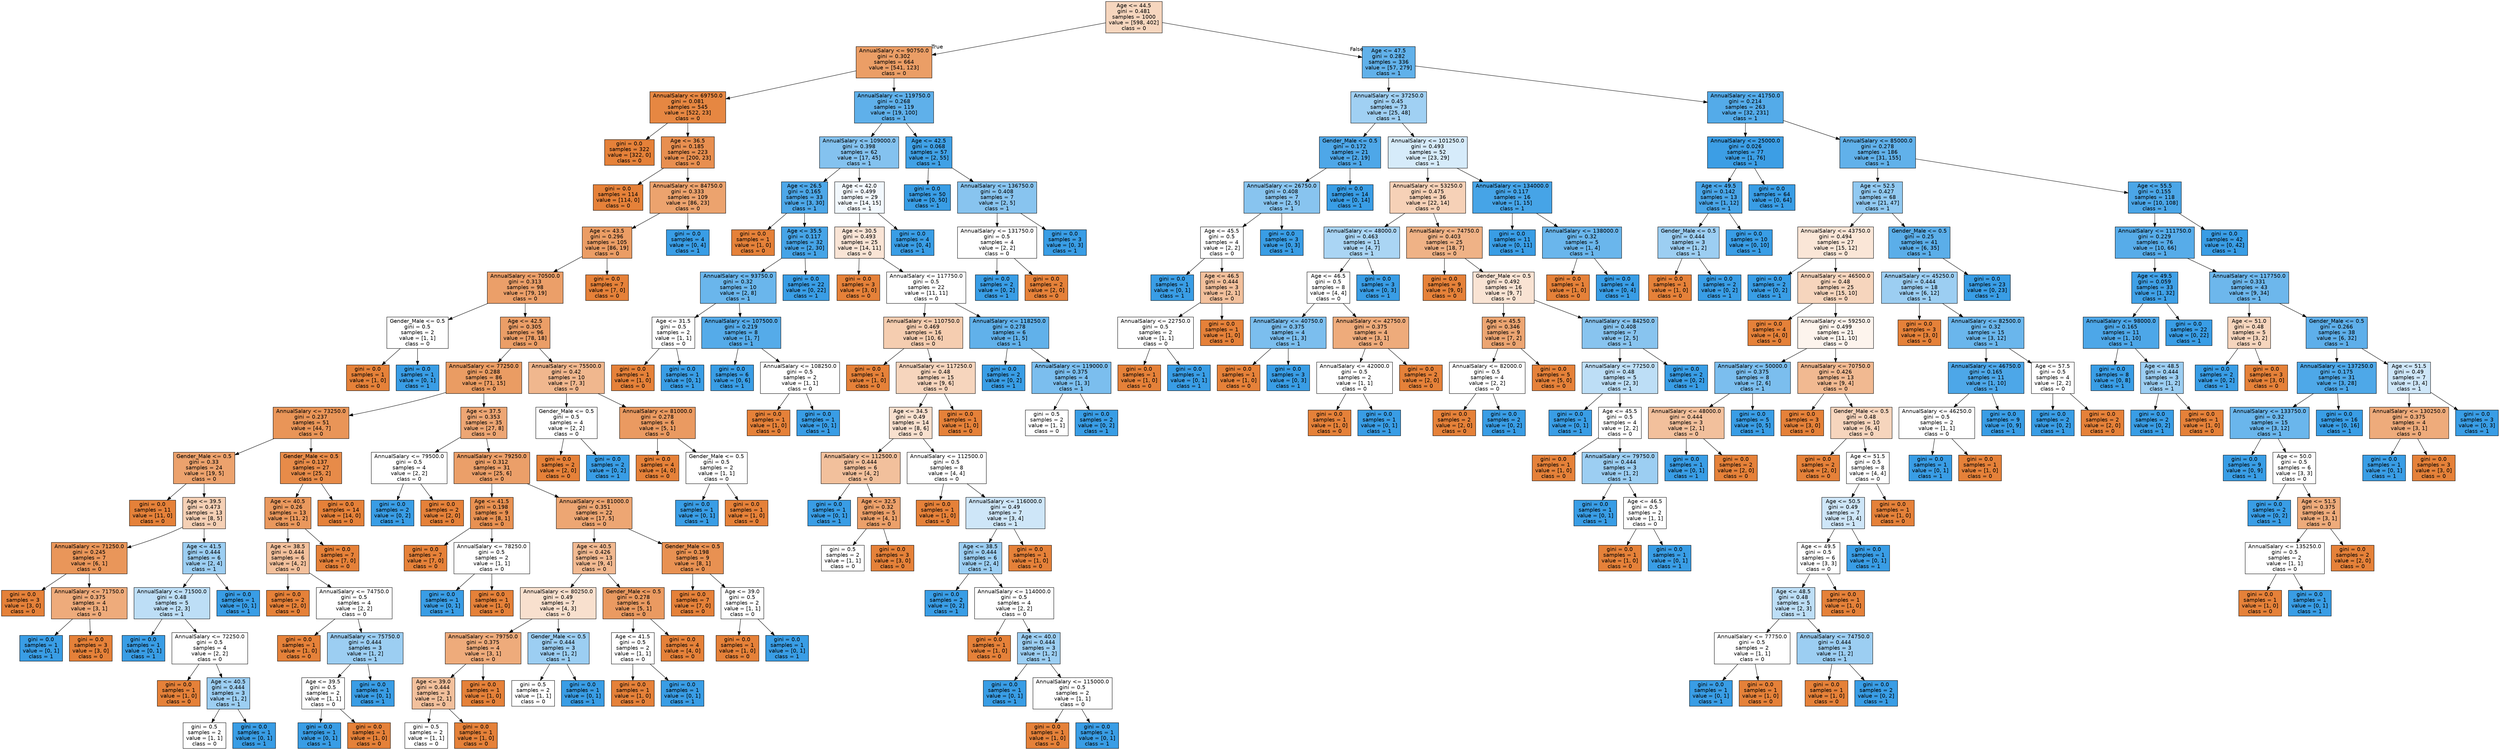 digraph Tree {
node [shape=box, style="filled", color="black", fontname="helvetica"] ;
edge [fontname="helvetica"] ;
0 [label="Age <= 44.5\ngini = 0.481\nsamples = 1000\nvalue = [598, 402]\nclass = 0", fillcolor="#f6d6be"] ;
1 [label="AnnualSalary <= 90750.0\ngini = 0.302\nsamples = 664\nvalue = [541, 123]\nclass = 0", fillcolor="#eb9e66"] ;
0 -> 1 [labeldistance=2.5, labelangle=45, headlabel="True"] ;
2 [label="AnnualSalary <= 69750.0\ngini = 0.081\nsamples = 545\nvalue = [522, 23]\nclass = 0", fillcolor="#e68742"] ;
1 -> 2 ;
3 [label="gini = 0.0\nsamples = 322\nvalue = [322, 0]\nclass = 0", fillcolor="#e58139"] ;
2 -> 3 ;
4 [label="Age <= 36.5\ngini = 0.185\nsamples = 223\nvalue = [200, 23]\nclass = 0", fillcolor="#e88f50"] ;
2 -> 4 ;
5 [label="gini = 0.0\nsamples = 114\nvalue = [114, 0]\nclass = 0", fillcolor="#e58139"] ;
4 -> 5 ;
6 [label="AnnualSalary <= 84750.0\ngini = 0.333\nsamples = 109\nvalue = [86, 23]\nclass = 0", fillcolor="#eca36e"] ;
4 -> 6 ;
7 [label="Age <= 43.5\ngini = 0.296\nsamples = 105\nvalue = [86, 19]\nclass = 0", fillcolor="#eb9d65"] ;
6 -> 7 ;
8 [label="AnnualSalary <= 70500.0\ngini = 0.313\nsamples = 98\nvalue = [79, 19]\nclass = 0", fillcolor="#eb9f69"] ;
7 -> 8 ;
9 [label="Gender_Male <= 0.5\ngini = 0.5\nsamples = 2\nvalue = [1, 1]\nclass = 0", fillcolor="#ffffff"] ;
8 -> 9 ;
10 [label="gini = 0.0\nsamples = 1\nvalue = [1, 0]\nclass = 0", fillcolor="#e58139"] ;
9 -> 10 ;
11 [label="gini = 0.0\nsamples = 1\nvalue = [0, 1]\nclass = 1", fillcolor="#399de5"] ;
9 -> 11 ;
12 [label="Age <= 42.5\ngini = 0.305\nsamples = 96\nvalue = [78, 18]\nclass = 0", fillcolor="#eb9e67"] ;
8 -> 12 ;
13 [label="AnnualSalary <= 77250.0\ngini = 0.288\nsamples = 86\nvalue = [71, 15]\nclass = 0", fillcolor="#ea9c63"] ;
12 -> 13 ;
14 [label="AnnualSalary <= 73250.0\ngini = 0.237\nsamples = 51\nvalue = [44, 7]\nclass = 0", fillcolor="#e99558"] ;
13 -> 14 ;
15 [label="Gender_Male <= 0.5\ngini = 0.33\nsamples = 24\nvalue = [19, 5]\nclass = 0", fillcolor="#eca26d"] ;
14 -> 15 ;
16 [label="gini = 0.0\nsamples = 11\nvalue = [11, 0]\nclass = 0", fillcolor="#e58139"] ;
15 -> 16 ;
17 [label="Age <= 39.5\ngini = 0.473\nsamples = 13\nvalue = [8, 5]\nclass = 0", fillcolor="#f5d0b5"] ;
15 -> 17 ;
18 [label="AnnualSalary <= 71250.0\ngini = 0.245\nsamples = 7\nvalue = [6, 1]\nclass = 0", fillcolor="#e9965a"] ;
17 -> 18 ;
19 [label="gini = 0.0\nsamples = 3\nvalue = [3, 0]\nclass = 0", fillcolor="#e58139"] ;
18 -> 19 ;
20 [label="AnnualSalary <= 71750.0\ngini = 0.375\nsamples = 4\nvalue = [3, 1]\nclass = 0", fillcolor="#eeab7b"] ;
18 -> 20 ;
21 [label="gini = 0.0\nsamples = 1\nvalue = [0, 1]\nclass = 1", fillcolor="#399de5"] ;
20 -> 21 ;
22 [label="gini = 0.0\nsamples = 3\nvalue = [3, 0]\nclass = 0", fillcolor="#e58139"] ;
20 -> 22 ;
23 [label="Age <= 41.5\ngini = 0.444\nsamples = 6\nvalue = [2, 4]\nclass = 1", fillcolor="#9ccef2"] ;
17 -> 23 ;
24 [label="AnnualSalary <= 71500.0\ngini = 0.48\nsamples = 5\nvalue = [2, 3]\nclass = 1", fillcolor="#bddef6"] ;
23 -> 24 ;
25 [label="gini = 0.0\nsamples = 1\nvalue = [0, 1]\nclass = 1", fillcolor="#399de5"] ;
24 -> 25 ;
26 [label="AnnualSalary <= 72250.0\ngini = 0.5\nsamples = 4\nvalue = [2, 2]\nclass = 0", fillcolor="#ffffff"] ;
24 -> 26 ;
27 [label="gini = 0.0\nsamples = 1\nvalue = [1, 0]\nclass = 0", fillcolor="#e58139"] ;
26 -> 27 ;
28 [label="Age <= 40.5\ngini = 0.444\nsamples = 3\nvalue = [1, 2]\nclass = 1", fillcolor="#9ccef2"] ;
26 -> 28 ;
29 [label="gini = 0.5\nsamples = 2\nvalue = [1, 1]\nclass = 0", fillcolor="#ffffff"] ;
28 -> 29 ;
30 [label="gini = 0.0\nsamples = 1\nvalue = [0, 1]\nclass = 1", fillcolor="#399de5"] ;
28 -> 30 ;
31 [label="gini = 0.0\nsamples = 1\nvalue = [0, 1]\nclass = 1", fillcolor="#399de5"] ;
23 -> 31 ;
32 [label="Gender_Male <= 0.5\ngini = 0.137\nsamples = 27\nvalue = [25, 2]\nclass = 0", fillcolor="#e78b49"] ;
14 -> 32 ;
33 [label="Age <= 40.5\ngini = 0.26\nsamples = 13\nvalue = [11, 2]\nclass = 0", fillcolor="#ea985d"] ;
32 -> 33 ;
34 [label="Age <= 38.5\ngini = 0.444\nsamples = 6\nvalue = [4, 2]\nclass = 0", fillcolor="#f2c09c"] ;
33 -> 34 ;
35 [label="gini = 0.0\nsamples = 2\nvalue = [2, 0]\nclass = 0", fillcolor="#e58139"] ;
34 -> 35 ;
36 [label="AnnualSalary <= 74750.0\ngini = 0.5\nsamples = 4\nvalue = [2, 2]\nclass = 0", fillcolor="#ffffff"] ;
34 -> 36 ;
37 [label="gini = 0.0\nsamples = 1\nvalue = [1, 0]\nclass = 0", fillcolor="#e58139"] ;
36 -> 37 ;
38 [label="AnnualSalary <= 75750.0\ngini = 0.444\nsamples = 3\nvalue = [1, 2]\nclass = 1", fillcolor="#9ccef2"] ;
36 -> 38 ;
39 [label="Age <= 39.5\ngini = 0.5\nsamples = 2\nvalue = [1, 1]\nclass = 0", fillcolor="#ffffff"] ;
38 -> 39 ;
40 [label="gini = 0.0\nsamples = 1\nvalue = [0, 1]\nclass = 1", fillcolor="#399de5"] ;
39 -> 40 ;
41 [label="gini = 0.0\nsamples = 1\nvalue = [1, 0]\nclass = 0", fillcolor="#e58139"] ;
39 -> 41 ;
42 [label="gini = 0.0\nsamples = 1\nvalue = [0, 1]\nclass = 1", fillcolor="#399de5"] ;
38 -> 42 ;
43 [label="gini = 0.0\nsamples = 7\nvalue = [7, 0]\nclass = 0", fillcolor="#e58139"] ;
33 -> 43 ;
44 [label="gini = 0.0\nsamples = 14\nvalue = [14, 0]\nclass = 0", fillcolor="#e58139"] ;
32 -> 44 ;
45 [label="Age <= 37.5\ngini = 0.353\nsamples = 35\nvalue = [27, 8]\nclass = 0", fillcolor="#eda674"] ;
13 -> 45 ;
46 [label="AnnualSalary <= 79500.0\ngini = 0.5\nsamples = 4\nvalue = [2, 2]\nclass = 0", fillcolor="#ffffff"] ;
45 -> 46 ;
47 [label="gini = 0.0\nsamples = 2\nvalue = [0, 2]\nclass = 1", fillcolor="#399de5"] ;
46 -> 47 ;
48 [label="gini = 0.0\nsamples = 2\nvalue = [2, 0]\nclass = 0", fillcolor="#e58139"] ;
46 -> 48 ;
49 [label="AnnualSalary <= 79250.0\ngini = 0.312\nsamples = 31\nvalue = [25, 6]\nclass = 0", fillcolor="#eb9f69"] ;
45 -> 49 ;
50 [label="Age <= 41.5\ngini = 0.198\nsamples = 9\nvalue = [8, 1]\nclass = 0", fillcolor="#e89152"] ;
49 -> 50 ;
51 [label="gini = 0.0\nsamples = 7\nvalue = [7, 0]\nclass = 0", fillcolor="#e58139"] ;
50 -> 51 ;
52 [label="AnnualSalary <= 78250.0\ngini = 0.5\nsamples = 2\nvalue = [1, 1]\nclass = 0", fillcolor="#ffffff"] ;
50 -> 52 ;
53 [label="gini = 0.0\nsamples = 1\nvalue = [0, 1]\nclass = 1", fillcolor="#399de5"] ;
52 -> 53 ;
54 [label="gini = 0.0\nsamples = 1\nvalue = [1, 0]\nclass = 0", fillcolor="#e58139"] ;
52 -> 54 ;
55 [label="AnnualSalary <= 81000.0\ngini = 0.351\nsamples = 22\nvalue = [17, 5]\nclass = 0", fillcolor="#eda673"] ;
49 -> 55 ;
56 [label="Age <= 40.5\ngini = 0.426\nsamples = 13\nvalue = [9, 4]\nclass = 0", fillcolor="#f1b991"] ;
55 -> 56 ;
57 [label="AnnualSalary <= 80250.0\ngini = 0.49\nsamples = 7\nvalue = [4, 3]\nclass = 0", fillcolor="#f8e0ce"] ;
56 -> 57 ;
58 [label="AnnualSalary <= 79750.0\ngini = 0.375\nsamples = 4\nvalue = [3, 1]\nclass = 0", fillcolor="#eeab7b"] ;
57 -> 58 ;
59 [label="Age <= 39.0\ngini = 0.444\nsamples = 3\nvalue = [2, 1]\nclass = 0", fillcolor="#f2c09c"] ;
58 -> 59 ;
60 [label="gini = 0.5\nsamples = 2\nvalue = [1, 1]\nclass = 0", fillcolor="#ffffff"] ;
59 -> 60 ;
61 [label="gini = 0.0\nsamples = 1\nvalue = [1, 0]\nclass = 0", fillcolor="#e58139"] ;
59 -> 61 ;
62 [label="gini = 0.0\nsamples = 1\nvalue = [1, 0]\nclass = 0", fillcolor="#e58139"] ;
58 -> 62 ;
63 [label="Gender_Male <= 0.5\ngini = 0.444\nsamples = 3\nvalue = [1, 2]\nclass = 1", fillcolor="#9ccef2"] ;
57 -> 63 ;
64 [label="gini = 0.5\nsamples = 2\nvalue = [1, 1]\nclass = 0", fillcolor="#ffffff"] ;
63 -> 64 ;
65 [label="gini = 0.0\nsamples = 1\nvalue = [0, 1]\nclass = 1", fillcolor="#399de5"] ;
63 -> 65 ;
66 [label="Gender_Male <= 0.5\ngini = 0.278\nsamples = 6\nvalue = [5, 1]\nclass = 0", fillcolor="#ea9a61"] ;
56 -> 66 ;
67 [label="Age <= 41.5\ngini = 0.5\nsamples = 2\nvalue = [1, 1]\nclass = 0", fillcolor="#ffffff"] ;
66 -> 67 ;
68 [label="gini = 0.0\nsamples = 1\nvalue = [1, 0]\nclass = 0", fillcolor="#e58139"] ;
67 -> 68 ;
69 [label="gini = 0.0\nsamples = 1\nvalue = [0, 1]\nclass = 1", fillcolor="#399de5"] ;
67 -> 69 ;
70 [label="gini = 0.0\nsamples = 4\nvalue = [4, 0]\nclass = 0", fillcolor="#e58139"] ;
66 -> 70 ;
71 [label="Gender_Male <= 0.5\ngini = 0.198\nsamples = 9\nvalue = [8, 1]\nclass = 0", fillcolor="#e89152"] ;
55 -> 71 ;
72 [label="gini = 0.0\nsamples = 7\nvalue = [7, 0]\nclass = 0", fillcolor="#e58139"] ;
71 -> 72 ;
73 [label="Age <= 39.0\ngini = 0.5\nsamples = 2\nvalue = [1, 1]\nclass = 0", fillcolor="#ffffff"] ;
71 -> 73 ;
74 [label="gini = 0.0\nsamples = 1\nvalue = [1, 0]\nclass = 0", fillcolor="#e58139"] ;
73 -> 74 ;
75 [label="gini = 0.0\nsamples = 1\nvalue = [0, 1]\nclass = 1", fillcolor="#399de5"] ;
73 -> 75 ;
76 [label="AnnualSalary <= 75500.0\ngini = 0.42\nsamples = 10\nvalue = [7, 3]\nclass = 0", fillcolor="#f0b78e"] ;
12 -> 76 ;
77 [label="Gender_Male <= 0.5\ngini = 0.5\nsamples = 4\nvalue = [2, 2]\nclass = 0", fillcolor="#ffffff"] ;
76 -> 77 ;
78 [label="gini = 0.0\nsamples = 2\nvalue = [2, 0]\nclass = 0", fillcolor="#e58139"] ;
77 -> 78 ;
79 [label="gini = 0.0\nsamples = 2\nvalue = [0, 2]\nclass = 1", fillcolor="#399de5"] ;
77 -> 79 ;
80 [label="AnnualSalary <= 81000.0\ngini = 0.278\nsamples = 6\nvalue = [5, 1]\nclass = 0", fillcolor="#ea9a61"] ;
76 -> 80 ;
81 [label="gini = 0.0\nsamples = 4\nvalue = [4, 0]\nclass = 0", fillcolor="#e58139"] ;
80 -> 81 ;
82 [label="Gender_Male <= 0.5\ngini = 0.5\nsamples = 2\nvalue = [1, 1]\nclass = 0", fillcolor="#ffffff"] ;
80 -> 82 ;
83 [label="gini = 0.0\nsamples = 1\nvalue = [0, 1]\nclass = 1", fillcolor="#399de5"] ;
82 -> 83 ;
84 [label="gini = 0.0\nsamples = 1\nvalue = [1, 0]\nclass = 0", fillcolor="#e58139"] ;
82 -> 84 ;
85 [label="gini = 0.0\nsamples = 7\nvalue = [7, 0]\nclass = 0", fillcolor="#e58139"] ;
7 -> 85 ;
86 [label="gini = 0.0\nsamples = 4\nvalue = [0, 4]\nclass = 1", fillcolor="#399de5"] ;
6 -> 86 ;
87 [label="AnnualSalary <= 119750.0\ngini = 0.268\nsamples = 119\nvalue = [19, 100]\nclass = 1", fillcolor="#5fb0ea"] ;
1 -> 87 ;
88 [label="AnnualSalary <= 109000.0\ngini = 0.398\nsamples = 62\nvalue = [17, 45]\nclass = 1", fillcolor="#84c2ef"] ;
87 -> 88 ;
89 [label="Age <= 26.5\ngini = 0.165\nsamples = 33\nvalue = [3, 30]\nclass = 1", fillcolor="#4da7e8"] ;
88 -> 89 ;
90 [label="gini = 0.0\nsamples = 1\nvalue = [1, 0]\nclass = 0", fillcolor="#e58139"] ;
89 -> 90 ;
91 [label="Age <= 35.5\ngini = 0.117\nsamples = 32\nvalue = [2, 30]\nclass = 1", fillcolor="#46a4e7"] ;
89 -> 91 ;
92 [label="AnnualSalary <= 93750.0\ngini = 0.32\nsamples = 10\nvalue = [2, 8]\nclass = 1", fillcolor="#6ab6ec"] ;
91 -> 92 ;
93 [label="Age <= 31.5\ngini = 0.5\nsamples = 2\nvalue = [1, 1]\nclass = 0", fillcolor="#ffffff"] ;
92 -> 93 ;
94 [label="gini = 0.0\nsamples = 1\nvalue = [1, 0]\nclass = 0", fillcolor="#e58139"] ;
93 -> 94 ;
95 [label="gini = 0.0\nsamples = 1\nvalue = [0, 1]\nclass = 1", fillcolor="#399de5"] ;
93 -> 95 ;
96 [label="AnnualSalary <= 107500.0\ngini = 0.219\nsamples = 8\nvalue = [1, 7]\nclass = 1", fillcolor="#55abe9"] ;
92 -> 96 ;
97 [label="gini = 0.0\nsamples = 6\nvalue = [0, 6]\nclass = 1", fillcolor="#399de5"] ;
96 -> 97 ;
98 [label="AnnualSalary <= 108250.0\ngini = 0.5\nsamples = 2\nvalue = [1, 1]\nclass = 0", fillcolor="#ffffff"] ;
96 -> 98 ;
99 [label="gini = 0.0\nsamples = 1\nvalue = [1, 0]\nclass = 0", fillcolor="#e58139"] ;
98 -> 99 ;
100 [label="gini = 0.0\nsamples = 1\nvalue = [0, 1]\nclass = 1", fillcolor="#399de5"] ;
98 -> 100 ;
101 [label="gini = 0.0\nsamples = 22\nvalue = [0, 22]\nclass = 1", fillcolor="#399de5"] ;
91 -> 101 ;
102 [label="Age <= 42.0\ngini = 0.499\nsamples = 29\nvalue = [14, 15]\nclass = 1", fillcolor="#f2f8fd"] ;
88 -> 102 ;
103 [label="Age <= 30.5\ngini = 0.493\nsamples = 25\nvalue = [14, 11]\nclass = 0", fillcolor="#f9e4d5"] ;
102 -> 103 ;
104 [label="gini = 0.0\nsamples = 3\nvalue = [3, 0]\nclass = 0", fillcolor="#e58139"] ;
103 -> 104 ;
105 [label="AnnualSalary <= 117750.0\ngini = 0.5\nsamples = 22\nvalue = [11, 11]\nclass = 0", fillcolor="#ffffff"] ;
103 -> 105 ;
106 [label="AnnualSalary <= 110750.0\ngini = 0.469\nsamples = 16\nvalue = [10, 6]\nclass = 0", fillcolor="#f5cdb0"] ;
105 -> 106 ;
107 [label="gini = 0.0\nsamples = 1\nvalue = [1, 0]\nclass = 0", fillcolor="#e58139"] ;
106 -> 107 ;
108 [label="AnnualSalary <= 117250.0\ngini = 0.48\nsamples = 15\nvalue = [9, 6]\nclass = 0", fillcolor="#f6d5bd"] ;
106 -> 108 ;
109 [label="Age <= 34.5\ngini = 0.49\nsamples = 14\nvalue = [8, 6]\nclass = 0", fillcolor="#f8e0ce"] ;
108 -> 109 ;
110 [label="AnnualSalary <= 112500.0\ngini = 0.444\nsamples = 6\nvalue = [4, 2]\nclass = 0", fillcolor="#f2c09c"] ;
109 -> 110 ;
111 [label="gini = 0.0\nsamples = 1\nvalue = [0, 1]\nclass = 1", fillcolor="#399de5"] ;
110 -> 111 ;
112 [label="Age <= 32.5\ngini = 0.32\nsamples = 5\nvalue = [4, 1]\nclass = 0", fillcolor="#eca06a"] ;
110 -> 112 ;
113 [label="gini = 0.5\nsamples = 2\nvalue = [1, 1]\nclass = 0", fillcolor="#ffffff"] ;
112 -> 113 ;
114 [label="gini = 0.0\nsamples = 3\nvalue = [3, 0]\nclass = 0", fillcolor="#e58139"] ;
112 -> 114 ;
115 [label="AnnualSalary <= 112500.0\ngini = 0.5\nsamples = 8\nvalue = [4, 4]\nclass = 0", fillcolor="#ffffff"] ;
109 -> 115 ;
116 [label="gini = 0.0\nsamples = 1\nvalue = [1, 0]\nclass = 0", fillcolor="#e58139"] ;
115 -> 116 ;
117 [label="AnnualSalary <= 116000.0\ngini = 0.49\nsamples = 7\nvalue = [3, 4]\nclass = 1", fillcolor="#cee6f8"] ;
115 -> 117 ;
118 [label="Age <= 38.5\ngini = 0.444\nsamples = 6\nvalue = [2, 4]\nclass = 1", fillcolor="#9ccef2"] ;
117 -> 118 ;
119 [label="gini = 0.0\nsamples = 2\nvalue = [0, 2]\nclass = 1", fillcolor="#399de5"] ;
118 -> 119 ;
120 [label="AnnualSalary <= 114000.0\ngini = 0.5\nsamples = 4\nvalue = [2, 2]\nclass = 0", fillcolor="#ffffff"] ;
118 -> 120 ;
121 [label="gini = 0.0\nsamples = 1\nvalue = [1, 0]\nclass = 0", fillcolor="#e58139"] ;
120 -> 121 ;
122 [label="Age <= 40.0\ngini = 0.444\nsamples = 3\nvalue = [1, 2]\nclass = 1", fillcolor="#9ccef2"] ;
120 -> 122 ;
123 [label="gini = 0.0\nsamples = 1\nvalue = [0, 1]\nclass = 1", fillcolor="#399de5"] ;
122 -> 123 ;
124 [label="AnnualSalary <= 115000.0\ngini = 0.5\nsamples = 2\nvalue = [1, 1]\nclass = 0", fillcolor="#ffffff"] ;
122 -> 124 ;
125 [label="gini = 0.0\nsamples = 1\nvalue = [1, 0]\nclass = 0", fillcolor="#e58139"] ;
124 -> 125 ;
126 [label="gini = 0.0\nsamples = 1\nvalue = [0, 1]\nclass = 1", fillcolor="#399de5"] ;
124 -> 126 ;
127 [label="gini = 0.0\nsamples = 1\nvalue = [1, 0]\nclass = 0", fillcolor="#e58139"] ;
117 -> 127 ;
128 [label="gini = 0.0\nsamples = 1\nvalue = [1, 0]\nclass = 0", fillcolor="#e58139"] ;
108 -> 128 ;
129 [label="AnnualSalary <= 118250.0\ngini = 0.278\nsamples = 6\nvalue = [1, 5]\nclass = 1", fillcolor="#61b1ea"] ;
105 -> 129 ;
130 [label="gini = 0.0\nsamples = 2\nvalue = [0, 2]\nclass = 1", fillcolor="#399de5"] ;
129 -> 130 ;
131 [label="AnnualSalary <= 119000.0\ngini = 0.375\nsamples = 4\nvalue = [1, 3]\nclass = 1", fillcolor="#7bbeee"] ;
129 -> 131 ;
132 [label="gini = 0.5\nsamples = 2\nvalue = [1, 1]\nclass = 0", fillcolor="#ffffff"] ;
131 -> 132 ;
133 [label="gini = 0.0\nsamples = 2\nvalue = [0, 2]\nclass = 1", fillcolor="#399de5"] ;
131 -> 133 ;
134 [label="gini = 0.0\nsamples = 4\nvalue = [0, 4]\nclass = 1", fillcolor="#399de5"] ;
102 -> 134 ;
135 [label="Age <= 42.5\ngini = 0.068\nsamples = 57\nvalue = [2, 55]\nclass = 1", fillcolor="#40a1e6"] ;
87 -> 135 ;
136 [label="gini = 0.0\nsamples = 50\nvalue = [0, 50]\nclass = 1", fillcolor="#399de5"] ;
135 -> 136 ;
137 [label="AnnualSalary <= 136750.0\ngini = 0.408\nsamples = 7\nvalue = [2, 5]\nclass = 1", fillcolor="#88c4ef"] ;
135 -> 137 ;
138 [label="AnnualSalary <= 131750.0\ngini = 0.5\nsamples = 4\nvalue = [2, 2]\nclass = 0", fillcolor="#ffffff"] ;
137 -> 138 ;
139 [label="gini = 0.0\nsamples = 2\nvalue = [0, 2]\nclass = 1", fillcolor="#399de5"] ;
138 -> 139 ;
140 [label="gini = 0.0\nsamples = 2\nvalue = [2, 0]\nclass = 0", fillcolor="#e58139"] ;
138 -> 140 ;
141 [label="gini = 0.0\nsamples = 3\nvalue = [0, 3]\nclass = 1", fillcolor="#399de5"] ;
137 -> 141 ;
142 [label="Age <= 47.5\ngini = 0.282\nsamples = 336\nvalue = [57, 279]\nclass = 1", fillcolor="#61b1ea"] ;
0 -> 142 [labeldistance=2.5, labelangle=-45, headlabel="False"] ;
143 [label="AnnualSalary <= 37250.0\ngini = 0.45\nsamples = 73\nvalue = [25, 48]\nclass = 1", fillcolor="#a0d0f3"] ;
142 -> 143 ;
144 [label="Gender_Male <= 0.5\ngini = 0.172\nsamples = 21\nvalue = [2, 19]\nclass = 1", fillcolor="#4ea7e8"] ;
143 -> 144 ;
145 [label="AnnualSalary <= 26750.0\ngini = 0.408\nsamples = 7\nvalue = [2, 5]\nclass = 1", fillcolor="#88c4ef"] ;
144 -> 145 ;
146 [label="Age <= 45.5\ngini = 0.5\nsamples = 4\nvalue = [2, 2]\nclass = 0", fillcolor="#ffffff"] ;
145 -> 146 ;
147 [label="gini = 0.0\nsamples = 1\nvalue = [0, 1]\nclass = 1", fillcolor="#399de5"] ;
146 -> 147 ;
148 [label="Age <= 46.5\ngini = 0.444\nsamples = 3\nvalue = [2, 1]\nclass = 0", fillcolor="#f2c09c"] ;
146 -> 148 ;
149 [label="AnnualSalary <= 22750.0\ngini = 0.5\nsamples = 2\nvalue = [1, 1]\nclass = 0", fillcolor="#ffffff"] ;
148 -> 149 ;
150 [label="gini = 0.0\nsamples = 1\nvalue = [1, 0]\nclass = 0", fillcolor="#e58139"] ;
149 -> 150 ;
151 [label="gini = 0.0\nsamples = 1\nvalue = [0, 1]\nclass = 1", fillcolor="#399de5"] ;
149 -> 151 ;
152 [label="gini = 0.0\nsamples = 1\nvalue = [1, 0]\nclass = 0", fillcolor="#e58139"] ;
148 -> 152 ;
153 [label="gini = 0.0\nsamples = 3\nvalue = [0, 3]\nclass = 1", fillcolor="#399de5"] ;
145 -> 153 ;
154 [label="gini = 0.0\nsamples = 14\nvalue = [0, 14]\nclass = 1", fillcolor="#399de5"] ;
144 -> 154 ;
155 [label="AnnualSalary <= 101250.0\ngini = 0.493\nsamples = 52\nvalue = [23, 29]\nclass = 1", fillcolor="#d6ebfa"] ;
143 -> 155 ;
156 [label="AnnualSalary <= 53250.0\ngini = 0.475\nsamples = 36\nvalue = [22, 14]\nclass = 0", fillcolor="#f6d1b7"] ;
155 -> 156 ;
157 [label="AnnualSalary <= 48000.0\ngini = 0.463\nsamples = 11\nvalue = [4, 7]\nclass = 1", fillcolor="#aad5f4"] ;
156 -> 157 ;
158 [label="Age <= 46.5\ngini = 0.5\nsamples = 8\nvalue = [4, 4]\nclass = 0", fillcolor="#ffffff"] ;
157 -> 158 ;
159 [label="AnnualSalary <= 40750.0\ngini = 0.375\nsamples = 4\nvalue = [1, 3]\nclass = 1", fillcolor="#7bbeee"] ;
158 -> 159 ;
160 [label="gini = 0.0\nsamples = 1\nvalue = [1, 0]\nclass = 0", fillcolor="#e58139"] ;
159 -> 160 ;
161 [label="gini = 0.0\nsamples = 3\nvalue = [0, 3]\nclass = 1", fillcolor="#399de5"] ;
159 -> 161 ;
162 [label="AnnualSalary <= 42750.0\ngini = 0.375\nsamples = 4\nvalue = [3, 1]\nclass = 0", fillcolor="#eeab7b"] ;
158 -> 162 ;
163 [label="AnnualSalary <= 42000.0\ngini = 0.5\nsamples = 2\nvalue = [1, 1]\nclass = 0", fillcolor="#ffffff"] ;
162 -> 163 ;
164 [label="gini = 0.0\nsamples = 1\nvalue = [1, 0]\nclass = 0", fillcolor="#e58139"] ;
163 -> 164 ;
165 [label="gini = 0.0\nsamples = 1\nvalue = [0, 1]\nclass = 1", fillcolor="#399de5"] ;
163 -> 165 ;
166 [label="gini = 0.0\nsamples = 2\nvalue = [2, 0]\nclass = 0", fillcolor="#e58139"] ;
162 -> 166 ;
167 [label="gini = 0.0\nsamples = 3\nvalue = [0, 3]\nclass = 1", fillcolor="#399de5"] ;
157 -> 167 ;
168 [label="AnnualSalary <= 74750.0\ngini = 0.403\nsamples = 25\nvalue = [18, 7]\nclass = 0", fillcolor="#efb286"] ;
156 -> 168 ;
169 [label="gini = 0.0\nsamples = 9\nvalue = [9, 0]\nclass = 0", fillcolor="#e58139"] ;
168 -> 169 ;
170 [label="Gender_Male <= 0.5\ngini = 0.492\nsamples = 16\nvalue = [9, 7]\nclass = 0", fillcolor="#f9e3d3"] ;
168 -> 170 ;
171 [label="Age <= 45.5\ngini = 0.346\nsamples = 9\nvalue = [7, 2]\nclass = 0", fillcolor="#eca572"] ;
170 -> 171 ;
172 [label="AnnualSalary <= 82000.0\ngini = 0.5\nsamples = 4\nvalue = [2, 2]\nclass = 0", fillcolor="#ffffff"] ;
171 -> 172 ;
173 [label="gini = 0.0\nsamples = 2\nvalue = [2, 0]\nclass = 0", fillcolor="#e58139"] ;
172 -> 173 ;
174 [label="gini = 0.0\nsamples = 2\nvalue = [0, 2]\nclass = 1", fillcolor="#399de5"] ;
172 -> 174 ;
175 [label="gini = 0.0\nsamples = 5\nvalue = [5, 0]\nclass = 0", fillcolor="#e58139"] ;
171 -> 175 ;
176 [label="AnnualSalary <= 84250.0\ngini = 0.408\nsamples = 7\nvalue = [2, 5]\nclass = 1", fillcolor="#88c4ef"] ;
170 -> 176 ;
177 [label="AnnualSalary <= 77250.0\ngini = 0.48\nsamples = 5\nvalue = [2, 3]\nclass = 1", fillcolor="#bddef6"] ;
176 -> 177 ;
178 [label="gini = 0.0\nsamples = 1\nvalue = [0, 1]\nclass = 1", fillcolor="#399de5"] ;
177 -> 178 ;
179 [label="Age <= 45.5\ngini = 0.5\nsamples = 4\nvalue = [2, 2]\nclass = 0", fillcolor="#ffffff"] ;
177 -> 179 ;
180 [label="gini = 0.0\nsamples = 1\nvalue = [1, 0]\nclass = 0", fillcolor="#e58139"] ;
179 -> 180 ;
181 [label="AnnualSalary <= 79750.0\ngini = 0.444\nsamples = 3\nvalue = [1, 2]\nclass = 1", fillcolor="#9ccef2"] ;
179 -> 181 ;
182 [label="gini = 0.0\nsamples = 1\nvalue = [0, 1]\nclass = 1", fillcolor="#399de5"] ;
181 -> 182 ;
183 [label="Age <= 46.5\ngini = 0.5\nsamples = 2\nvalue = [1, 1]\nclass = 0", fillcolor="#ffffff"] ;
181 -> 183 ;
184 [label="gini = 0.0\nsamples = 1\nvalue = [1, 0]\nclass = 0", fillcolor="#e58139"] ;
183 -> 184 ;
185 [label="gini = 0.0\nsamples = 1\nvalue = [0, 1]\nclass = 1", fillcolor="#399de5"] ;
183 -> 185 ;
186 [label="gini = 0.0\nsamples = 2\nvalue = [0, 2]\nclass = 1", fillcolor="#399de5"] ;
176 -> 186 ;
187 [label="AnnualSalary <= 134000.0\ngini = 0.117\nsamples = 16\nvalue = [1, 15]\nclass = 1", fillcolor="#46a4e7"] ;
155 -> 187 ;
188 [label="gini = 0.0\nsamples = 11\nvalue = [0, 11]\nclass = 1", fillcolor="#399de5"] ;
187 -> 188 ;
189 [label="AnnualSalary <= 138000.0\ngini = 0.32\nsamples = 5\nvalue = [1, 4]\nclass = 1", fillcolor="#6ab6ec"] ;
187 -> 189 ;
190 [label="gini = 0.0\nsamples = 1\nvalue = [1, 0]\nclass = 0", fillcolor="#e58139"] ;
189 -> 190 ;
191 [label="gini = 0.0\nsamples = 4\nvalue = [0, 4]\nclass = 1", fillcolor="#399de5"] ;
189 -> 191 ;
192 [label="AnnualSalary <= 41750.0\ngini = 0.214\nsamples = 263\nvalue = [32, 231]\nclass = 1", fillcolor="#54abe9"] ;
142 -> 192 ;
193 [label="AnnualSalary <= 25000.0\ngini = 0.026\nsamples = 77\nvalue = [1, 76]\nclass = 1", fillcolor="#3c9ee5"] ;
192 -> 193 ;
194 [label="Age <= 49.5\ngini = 0.142\nsamples = 13\nvalue = [1, 12]\nclass = 1", fillcolor="#49a5e7"] ;
193 -> 194 ;
195 [label="Gender_Male <= 0.5\ngini = 0.444\nsamples = 3\nvalue = [1, 2]\nclass = 1", fillcolor="#9ccef2"] ;
194 -> 195 ;
196 [label="gini = 0.0\nsamples = 1\nvalue = [1, 0]\nclass = 0", fillcolor="#e58139"] ;
195 -> 196 ;
197 [label="gini = 0.0\nsamples = 2\nvalue = [0, 2]\nclass = 1", fillcolor="#399de5"] ;
195 -> 197 ;
198 [label="gini = 0.0\nsamples = 10\nvalue = [0, 10]\nclass = 1", fillcolor="#399de5"] ;
194 -> 198 ;
199 [label="gini = 0.0\nsamples = 64\nvalue = [0, 64]\nclass = 1", fillcolor="#399de5"] ;
193 -> 199 ;
200 [label="AnnualSalary <= 85000.0\ngini = 0.278\nsamples = 186\nvalue = [31, 155]\nclass = 1", fillcolor="#61b1ea"] ;
192 -> 200 ;
201 [label="Age <= 52.5\ngini = 0.427\nsamples = 68\nvalue = [21, 47]\nclass = 1", fillcolor="#91c9f1"] ;
200 -> 201 ;
202 [label="AnnualSalary <= 43750.0\ngini = 0.494\nsamples = 27\nvalue = [15, 12]\nclass = 0", fillcolor="#fae6d7"] ;
201 -> 202 ;
203 [label="gini = 0.0\nsamples = 2\nvalue = [0, 2]\nclass = 1", fillcolor="#399de5"] ;
202 -> 203 ;
204 [label="AnnualSalary <= 46500.0\ngini = 0.48\nsamples = 25\nvalue = [15, 10]\nclass = 0", fillcolor="#f6d5bd"] ;
202 -> 204 ;
205 [label="gini = 0.0\nsamples = 4\nvalue = [4, 0]\nclass = 0", fillcolor="#e58139"] ;
204 -> 205 ;
206 [label="AnnualSalary <= 59250.0\ngini = 0.499\nsamples = 21\nvalue = [11, 10]\nclass = 0", fillcolor="#fdf4ed"] ;
204 -> 206 ;
207 [label="AnnualSalary <= 50000.0\ngini = 0.375\nsamples = 8\nvalue = [2, 6]\nclass = 1", fillcolor="#7bbeee"] ;
206 -> 207 ;
208 [label="AnnualSalary <= 48000.0\ngini = 0.444\nsamples = 3\nvalue = [2, 1]\nclass = 0", fillcolor="#f2c09c"] ;
207 -> 208 ;
209 [label="gini = 0.0\nsamples = 1\nvalue = [0, 1]\nclass = 1", fillcolor="#399de5"] ;
208 -> 209 ;
210 [label="gini = 0.0\nsamples = 2\nvalue = [2, 0]\nclass = 0", fillcolor="#e58139"] ;
208 -> 210 ;
211 [label="gini = 0.0\nsamples = 5\nvalue = [0, 5]\nclass = 1", fillcolor="#399de5"] ;
207 -> 211 ;
212 [label="AnnualSalary <= 70750.0\ngini = 0.426\nsamples = 13\nvalue = [9, 4]\nclass = 0", fillcolor="#f1b991"] ;
206 -> 212 ;
213 [label="gini = 0.0\nsamples = 3\nvalue = [3, 0]\nclass = 0", fillcolor="#e58139"] ;
212 -> 213 ;
214 [label="Gender_Male <= 0.5\ngini = 0.48\nsamples = 10\nvalue = [6, 4]\nclass = 0", fillcolor="#f6d5bd"] ;
212 -> 214 ;
215 [label="gini = 0.0\nsamples = 2\nvalue = [2, 0]\nclass = 0", fillcolor="#e58139"] ;
214 -> 215 ;
216 [label="Age <= 51.5\ngini = 0.5\nsamples = 8\nvalue = [4, 4]\nclass = 0", fillcolor="#ffffff"] ;
214 -> 216 ;
217 [label="Age <= 50.5\ngini = 0.49\nsamples = 7\nvalue = [3, 4]\nclass = 1", fillcolor="#cee6f8"] ;
216 -> 217 ;
218 [label="Age <= 49.5\ngini = 0.5\nsamples = 6\nvalue = [3, 3]\nclass = 0", fillcolor="#ffffff"] ;
217 -> 218 ;
219 [label="Age <= 48.5\ngini = 0.48\nsamples = 5\nvalue = [2, 3]\nclass = 1", fillcolor="#bddef6"] ;
218 -> 219 ;
220 [label="AnnualSalary <= 77750.0\ngini = 0.5\nsamples = 2\nvalue = [1, 1]\nclass = 0", fillcolor="#ffffff"] ;
219 -> 220 ;
221 [label="gini = 0.0\nsamples = 1\nvalue = [0, 1]\nclass = 1", fillcolor="#399de5"] ;
220 -> 221 ;
222 [label="gini = 0.0\nsamples = 1\nvalue = [1, 0]\nclass = 0", fillcolor="#e58139"] ;
220 -> 222 ;
223 [label="AnnualSalary <= 74750.0\ngini = 0.444\nsamples = 3\nvalue = [1, 2]\nclass = 1", fillcolor="#9ccef2"] ;
219 -> 223 ;
224 [label="gini = 0.0\nsamples = 1\nvalue = [1, 0]\nclass = 0", fillcolor="#e58139"] ;
223 -> 224 ;
225 [label="gini = 0.0\nsamples = 2\nvalue = [0, 2]\nclass = 1", fillcolor="#399de5"] ;
223 -> 225 ;
226 [label="gini = 0.0\nsamples = 1\nvalue = [1, 0]\nclass = 0", fillcolor="#e58139"] ;
218 -> 226 ;
227 [label="gini = 0.0\nsamples = 1\nvalue = [0, 1]\nclass = 1", fillcolor="#399de5"] ;
217 -> 227 ;
228 [label="gini = 0.0\nsamples = 1\nvalue = [1, 0]\nclass = 0", fillcolor="#e58139"] ;
216 -> 228 ;
229 [label="Gender_Male <= 0.5\ngini = 0.25\nsamples = 41\nvalue = [6, 35]\nclass = 1", fillcolor="#5baee9"] ;
201 -> 229 ;
230 [label="AnnualSalary <= 45250.0\ngini = 0.444\nsamples = 18\nvalue = [6, 12]\nclass = 1", fillcolor="#9ccef2"] ;
229 -> 230 ;
231 [label="gini = 0.0\nsamples = 3\nvalue = [3, 0]\nclass = 0", fillcolor="#e58139"] ;
230 -> 231 ;
232 [label="AnnualSalary <= 82500.0\ngini = 0.32\nsamples = 15\nvalue = [3, 12]\nclass = 1", fillcolor="#6ab6ec"] ;
230 -> 232 ;
233 [label="AnnualSalary <= 46750.0\ngini = 0.165\nsamples = 11\nvalue = [1, 10]\nclass = 1", fillcolor="#4da7e8"] ;
232 -> 233 ;
234 [label="AnnualSalary <= 46250.0\ngini = 0.5\nsamples = 2\nvalue = [1, 1]\nclass = 0", fillcolor="#ffffff"] ;
233 -> 234 ;
235 [label="gini = 0.0\nsamples = 1\nvalue = [0, 1]\nclass = 1", fillcolor="#399de5"] ;
234 -> 235 ;
236 [label="gini = 0.0\nsamples = 1\nvalue = [1, 0]\nclass = 0", fillcolor="#e58139"] ;
234 -> 236 ;
237 [label="gini = 0.0\nsamples = 9\nvalue = [0, 9]\nclass = 1", fillcolor="#399de5"] ;
233 -> 237 ;
238 [label="Age <= 57.5\ngini = 0.5\nsamples = 4\nvalue = [2, 2]\nclass = 0", fillcolor="#ffffff"] ;
232 -> 238 ;
239 [label="gini = 0.0\nsamples = 2\nvalue = [0, 2]\nclass = 1", fillcolor="#399de5"] ;
238 -> 239 ;
240 [label="gini = 0.0\nsamples = 2\nvalue = [2, 0]\nclass = 0", fillcolor="#e58139"] ;
238 -> 240 ;
241 [label="gini = 0.0\nsamples = 23\nvalue = [0, 23]\nclass = 1", fillcolor="#399de5"] ;
229 -> 241 ;
242 [label="Age <= 55.5\ngini = 0.155\nsamples = 118\nvalue = [10, 108]\nclass = 1", fillcolor="#4ba6e7"] ;
200 -> 242 ;
243 [label="AnnualSalary <= 111750.0\ngini = 0.229\nsamples = 76\nvalue = [10, 66]\nclass = 1", fillcolor="#57ace9"] ;
242 -> 243 ;
244 [label="Age <= 49.5\ngini = 0.059\nsamples = 33\nvalue = [1, 32]\nclass = 1", fillcolor="#3fa0e6"] ;
243 -> 244 ;
245 [label="AnnualSalary <= 98000.0\ngini = 0.165\nsamples = 11\nvalue = [1, 10]\nclass = 1", fillcolor="#4da7e8"] ;
244 -> 245 ;
246 [label="gini = 0.0\nsamples = 8\nvalue = [0, 8]\nclass = 1", fillcolor="#399de5"] ;
245 -> 246 ;
247 [label="Age <= 48.5\ngini = 0.444\nsamples = 3\nvalue = [1, 2]\nclass = 1", fillcolor="#9ccef2"] ;
245 -> 247 ;
248 [label="gini = 0.0\nsamples = 2\nvalue = [0, 2]\nclass = 1", fillcolor="#399de5"] ;
247 -> 248 ;
249 [label="gini = 0.0\nsamples = 1\nvalue = [1, 0]\nclass = 0", fillcolor="#e58139"] ;
247 -> 249 ;
250 [label="gini = 0.0\nsamples = 22\nvalue = [0, 22]\nclass = 1", fillcolor="#399de5"] ;
244 -> 250 ;
251 [label="AnnualSalary <= 117750.0\ngini = 0.331\nsamples = 43\nvalue = [9, 34]\nclass = 1", fillcolor="#6db7ec"] ;
243 -> 251 ;
252 [label="Age <= 51.0\ngini = 0.48\nsamples = 5\nvalue = [3, 2]\nclass = 0", fillcolor="#f6d5bd"] ;
251 -> 252 ;
253 [label="gini = 0.0\nsamples = 2\nvalue = [0, 2]\nclass = 1", fillcolor="#399de5"] ;
252 -> 253 ;
254 [label="gini = 0.0\nsamples = 3\nvalue = [3, 0]\nclass = 0", fillcolor="#e58139"] ;
252 -> 254 ;
255 [label="Gender_Male <= 0.5\ngini = 0.266\nsamples = 38\nvalue = [6, 32]\nclass = 1", fillcolor="#5eafea"] ;
251 -> 255 ;
256 [label="AnnualSalary <= 137250.0\ngini = 0.175\nsamples = 31\nvalue = [3, 28]\nclass = 1", fillcolor="#4ea8e8"] ;
255 -> 256 ;
257 [label="AnnualSalary <= 133750.0\ngini = 0.32\nsamples = 15\nvalue = [3, 12]\nclass = 1", fillcolor="#6ab6ec"] ;
256 -> 257 ;
258 [label="gini = 0.0\nsamples = 9\nvalue = [0, 9]\nclass = 1", fillcolor="#399de5"] ;
257 -> 258 ;
259 [label="Age <= 50.0\ngini = 0.5\nsamples = 6\nvalue = [3, 3]\nclass = 0", fillcolor="#ffffff"] ;
257 -> 259 ;
260 [label="gini = 0.0\nsamples = 2\nvalue = [0, 2]\nclass = 1", fillcolor="#399de5"] ;
259 -> 260 ;
261 [label="Age <= 51.5\ngini = 0.375\nsamples = 4\nvalue = [3, 1]\nclass = 0", fillcolor="#eeab7b"] ;
259 -> 261 ;
262 [label="AnnualSalary <= 135250.0\ngini = 0.5\nsamples = 2\nvalue = [1, 1]\nclass = 0", fillcolor="#ffffff"] ;
261 -> 262 ;
263 [label="gini = 0.0\nsamples = 1\nvalue = [1, 0]\nclass = 0", fillcolor="#e58139"] ;
262 -> 263 ;
264 [label="gini = 0.0\nsamples = 1\nvalue = [0, 1]\nclass = 1", fillcolor="#399de5"] ;
262 -> 264 ;
265 [label="gini = 0.0\nsamples = 2\nvalue = [2, 0]\nclass = 0", fillcolor="#e58139"] ;
261 -> 265 ;
266 [label="gini = 0.0\nsamples = 16\nvalue = [0, 16]\nclass = 1", fillcolor="#399de5"] ;
256 -> 266 ;
267 [label="Age <= 51.5\ngini = 0.49\nsamples = 7\nvalue = [3, 4]\nclass = 1", fillcolor="#cee6f8"] ;
255 -> 267 ;
268 [label="AnnualSalary <= 130250.0\ngini = 0.375\nsamples = 4\nvalue = [3, 1]\nclass = 0", fillcolor="#eeab7b"] ;
267 -> 268 ;
269 [label="gini = 0.0\nsamples = 1\nvalue = [0, 1]\nclass = 1", fillcolor="#399de5"] ;
268 -> 269 ;
270 [label="gini = 0.0\nsamples = 3\nvalue = [3, 0]\nclass = 0", fillcolor="#e58139"] ;
268 -> 270 ;
271 [label="gini = 0.0\nsamples = 3\nvalue = [0, 3]\nclass = 1", fillcolor="#399de5"] ;
267 -> 271 ;
272 [label="gini = 0.0\nsamples = 42\nvalue = [0, 42]\nclass = 1", fillcolor="#399de5"] ;
242 -> 272 ;
}